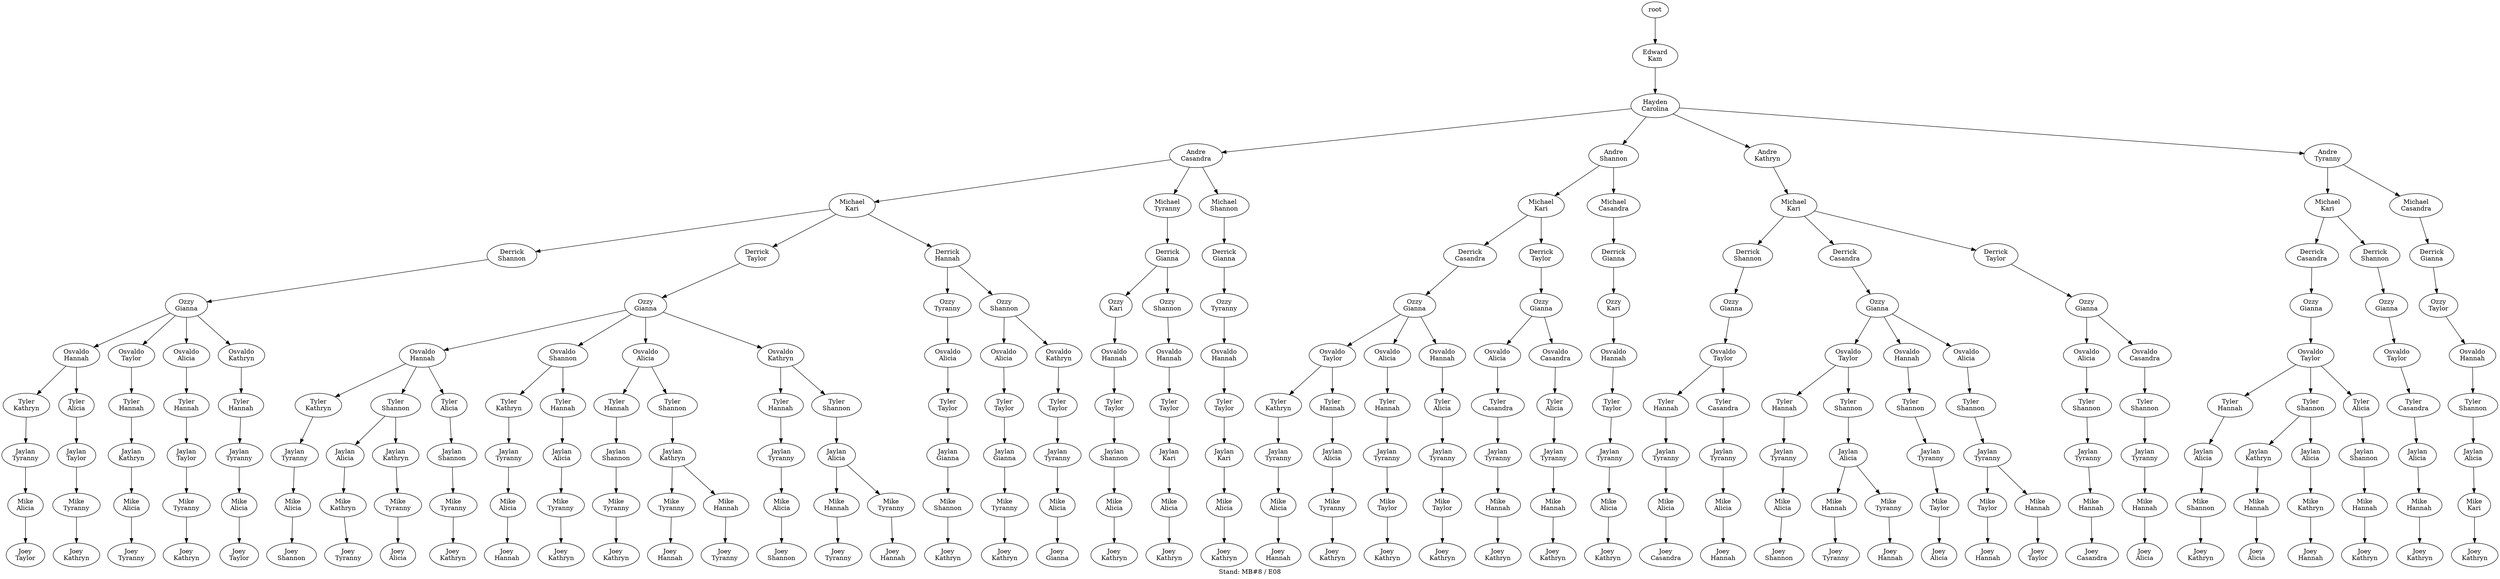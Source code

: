 digraph D { labelloc="b"; label="Stand: MB#8 / E08"; ranksep=0.8;
"root/5"[label="Edward\nKam"]
"root" -> "root/5";
"root/5/1"[label="Hayden\nCarolina"]
"root/5" -> "root/5/1";
"root/5/1/2"[label="Andre\nCasandra"]
"root/5/1" -> "root/5/1/2";
"root/5/1/2/6"[label="Michael\nKari"]
"root/5/1/2" -> "root/5/1/2/6";
"root/5/1/2/6/8"[label="Derrick\nShannon"]
"root/5/1/2/6" -> "root/5/1/2/6/8";
"root/5/1/2/6/8/3"[label="Ozzy\nGianna"]
"root/5/1/2/6/8" -> "root/5/1/2/6/8/3";
"root/5/1/2/6/8/3/4"[label="Osvaldo\nHannah"]
"root/5/1/2/6/8/3" -> "root/5/1/2/6/8/3/4";
"root/5/1/2/6/8/3/4/7"[label="Tyler\nKathryn"]
"root/5/1/2/6/8/3/4" -> "root/5/1/2/6/8/3/4/7";
"root/5/1/2/6/8/3/4/7/10"[label="Jaylan\nTyranny"]
"root/5/1/2/6/8/3/4/7" -> "root/5/1/2/6/8/3/4/7/10";
"root/5/1/2/6/8/3/4/7/10/0"[label="Mike\nAlicia"]
"root/5/1/2/6/8/3/4/7/10" -> "root/5/1/2/6/8/3/4/7/10/0";
"root/5/1/2/6/8/3/4/7/10/0/9"[label="Joey\nTaylor"]
"root/5/1/2/6/8/3/4/7/10/0" -> "root/5/1/2/6/8/3/4/7/10/0/9";
"root/5/1/2/6/9"[label="Derrick\nTaylor"]
"root/5/1/2/6" -> "root/5/1/2/6/9";
"root/5/1/2/6/9/3"[label="Ozzy\nGianna"]
"root/5/1/2/6/9" -> "root/5/1/2/6/9/3";
"root/5/1/2/6/9/3/4"[label="Osvaldo\nHannah"]
"root/5/1/2/6/9/3" -> "root/5/1/2/6/9/3/4";
"root/5/1/2/6/9/3/4/7"[label="Tyler\nKathryn"]
"root/5/1/2/6/9/3/4" -> "root/5/1/2/6/9/3/4/7";
"root/5/1/2/6/9/3/4/7/10"[label="Jaylan\nTyranny"]
"root/5/1/2/6/9/3/4/7" -> "root/5/1/2/6/9/3/4/7/10";
"root/5/1/2/6/9/3/4/7/10/0"[label="Mike\nAlicia"]
"root/5/1/2/6/9/3/4/7/10" -> "root/5/1/2/6/9/3/4/7/10/0";
"root/5/1/2/6/9/3/4/7/10/0/8"[label="Joey\nShannon"]
"root/5/1/2/6/9/3/4/7/10/0" -> "root/5/1/2/6/9/3/4/7/10/0/8";
"root/5/1/2/6/9/3/8"[label="Osvaldo\nShannon"]
"root/5/1/2/6/9/3" -> "root/5/1/2/6/9/3/8";
"root/5/1/2/6/9/3/8/7"[label="Tyler\nKathryn"]
"root/5/1/2/6/9/3/8" -> "root/5/1/2/6/9/3/8/7";
"root/5/1/2/6/9/3/8/7/10"[label="Jaylan\nTyranny"]
"root/5/1/2/6/9/3/8/7" -> "root/5/1/2/6/9/3/8/7/10";
"root/5/1/2/6/9/3/8/7/10/0"[label="Mike\nAlicia"]
"root/5/1/2/6/9/3/8/7/10" -> "root/5/1/2/6/9/3/8/7/10/0";
"root/5/1/2/6/9/3/8/7/10/0/4"[label="Joey\nHannah"]
"root/5/1/2/6/9/3/8/7/10/0" -> "root/5/1/2/6/9/3/8/7/10/0/4";
"root/5/1/8"[label="Andre\nShannon"]
"root/5/1" -> "root/5/1/8";
"root/5/1/8/6"[label="Michael\nKari"]
"root/5/1/8" -> "root/5/1/8/6";
"root/5/1/8/6/2"[label="Derrick\nCasandra"]
"root/5/1/8/6" -> "root/5/1/8/6/2";
"root/5/1/8/6/2/3"[label="Ozzy\nGianna"]
"root/5/1/8/6/2" -> "root/5/1/8/6/2/3";
"root/5/1/8/6/2/3/9"[label="Osvaldo\nTaylor"]
"root/5/1/8/6/2/3" -> "root/5/1/8/6/2/3/9";
"root/5/1/8/6/2/3/9/7"[label="Tyler\nKathryn"]
"root/5/1/8/6/2/3/9" -> "root/5/1/8/6/2/3/9/7";
"root/5/1/8/6/2/3/9/7/10"[label="Jaylan\nTyranny"]
"root/5/1/8/6/2/3/9/7" -> "root/5/1/8/6/2/3/9/7/10";
"root/5/1/8/6/2/3/9/7/10/0"[label="Mike\nAlicia"]
"root/5/1/8/6/2/3/9/7/10" -> "root/5/1/8/6/2/3/9/7/10/0";
"root/5/1/8/6/2/3/9/7/10/0/4"[label="Joey\nHannah"]
"root/5/1/8/6/2/3/9/7/10/0" -> "root/5/1/8/6/2/3/9/7/10/0/4";
"root/5/1/2/6/9/3/8/4"[label="Tyler\nHannah"]
"root/5/1/2/6/9/3/8" -> "root/5/1/2/6/9/3/8/4";
"root/5/1/2/6/9/3/8/4/0"[label="Jaylan\nAlicia"]
"root/5/1/2/6/9/3/8/4" -> "root/5/1/2/6/9/3/8/4/0";
"root/5/1/2/6/9/3/8/4/0/10"[label="Mike\nTyranny"]
"root/5/1/2/6/9/3/8/4/0" -> "root/5/1/2/6/9/3/8/4/0/10";
"root/5/1/2/6/9/3/8/4/0/10/7"[label="Joey\nKathryn"]
"root/5/1/2/6/9/3/8/4/0/10" -> "root/5/1/2/6/9/3/8/4/0/10/7";
"root/5/1/8/6/2/3/9/4"[label="Tyler\nHannah"]
"root/5/1/8/6/2/3/9" -> "root/5/1/8/6/2/3/9/4";
"root/5/1/8/6/2/3/9/4/0"[label="Jaylan\nAlicia"]
"root/5/1/8/6/2/3/9/4" -> "root/5/1/8/6/2/3/9/4/0";
"root/5/1/8/6/2/3/9/4/0/10"[label="Mike\nTyranny"]
"root/5/1/8/6/2/3/9/4/0" -> "root/5/1/8/6/2/3/9/4/0/10";
"root/5/1/8/6/2/3/9/4/0/10/7"[label="Joey\nKathryn"]
"root/5/1/8/6/2/3/9/4/0/10" -> "root/5/1/8/6/2/3/9/4/0/10/7";
"root/5/1/2/6/8/3/9"[label="Osvaldo\nTaylor"]
"root/5/1/2/6/8/3" -> "root/5/1/2/6/8/3/9";
"root/5/1/2/6/8/3/9/4"[label="Tyler\nHannah"]
"root/5/1/2/6/8/3/9" -> "root/5/1/2/6/8/3/9/4";
"root/5/1/2/6/8/3/9/4/7"[label="Jaylan\nKathryn"]
"root/5/1/2/6/8/3/9/4" -> "root/5/1/2/6/8/3/9/4/7";
"root/5/1/2/6/8/3/9/4/7/0"[label="Mike\nAlicia"]
"root/5/1/2/6/8/3/9/4/7" -> "root/5/1/2/6/8/3/9/4/7/0";
"root/5/1/2/6/8/3/9/4/7/0/10"[label="Joey\nTyranny"]
"root/5/1/2/6/8/3/9/4/7/0" -> "root/5/1/2/6/8/3/9/4/7/0/10";
"root/5/1/7"[label="Andre\nKathryn"]
"root/5/1" -> "root/5/1/7";
"root/5/1/7/6"[label="Michael\nKari"]
"root/5/1/7" -> "root/5/1/7/6";
"root/5/1/7/6/8"[label="Derrick\nShannon"]
"root/5/1/7/6" -> "root/5/1/7/6/8";
"root/5/1/7/6/8/3"[label="Ozzy\nGianna"]
"root/5/1/7/6/8" -> "root/5/1/7/6/8/3";
"root/5/1/7/6/8/3/9"[label="Osvaldo\nTaylor"]
"root/5/1/7/6/8/3" -> "root/5/1/7/6/8/3/9";
"root/5/1/7/6/8/3/9/4"[label="Tyler\nHannah"]
"root/5/1/7/6/8/3/9" -> "root/5/1/7/6/8/3/9/4";
"root/5/1/7/6/8/3/9/4/10"[label="Jaylan\nTyranny"]
"root/5/1/7/6/8/3/9/4" -> "root/5/1/7/6/8/3/9/4/10";
"root/5/1/7/6/8/3/9/4/10/0"[label="Mike\nAlicia"]
"root/5/1/7/6/8/3/9/4/10" -> "root/5/1/7/6/8/3/9/4/10/0";
"root/5/1/7/6/8/3/9/4/10/0/2"[label="Joey\nCasandra"]
"root/5/1/7/6/8/3/9/4/10/0" -> "root/5/1/7/6/8/3/9/4/10/0/2";
"root/5/1/7/6/2"[label="Derrick\nCasandra"]
"root/5/1/7/6" -> "root/5/1/7/6/2";
"root/5/1/7/6/2/3"[label="Ozzy\nGianna"]
"root/5/1/7/6/2" -> "root/5/1/7/6/2/3";
"root/5/1/7/6/2/3/9"[label="Osvaldo\nTaylor"]
"root/5/1/7/6/2/3" -> "root/5/1/7/6/2/3/9";
"root/5/1/7/6/2/3/9/4"[label="Tyler\nHannah"]
"root/5/1/7/6/2/3/9" -> "root/5/1/7/6/2/3/9/4";
"root/5/1/7/6/2/3/9/4/10"[label="Jaylan\nTyranny"]
"root/5/1/7/6/2/3/9/4" -> "root/5/1/7/6/2/3/9/4/10";
"root/5/1/7/6/2/3/9/4/10/0"[label="Mike\nAlicia"]
"root/5/1/7/6/2/3/9/4/10" -> "root/5/1/7/6/2/3/9/4/10/0";
"root/5/1/7/6/2/3/9/4/10/0/8"[label="Joey\nShannon"]
"root/5/1/7/6/2/3/9/4/10/0" -> "root/5/1/7/6/2/3/9/4/10/0/8";
"root/5/1/10"[label="Andre\nTyranny"]
"root/5/1" -> "root/5/1/10";
"root/5/1/10/6"[label="Michael\nKari"]
"root/5/1/10" -> "root/5/1/10/6";
"root/5/1/10/6/2"[label="Derrick\nCasandra"]
"root/5/1/10/6" -> "root/5/1/10/6/2";
"root/5/1/10/6/2/3"[label="Ozzy\nGianna"]
"root/5/1/10/6/2" -> "root/5/1/10/6/2/3";
"root/5/1/10/6/2/3/9"[label="Osvaldo\nTaylor"]
"root/5/1/10/6/2/3" -> "root/5/1/10/6/2/3/9";
"root/5/1/10/6/2/3/9/4"[label="Tyler\nHannah"]
"root/5/1/10/6/2/3/9" -> "root/5/1/10/6/2/3/9/4";
"root/5/1/10/6/2/3/9/4/0"[label="Jaylan\nAlicia"]
"root/5/1/10/6/2/3/9/4" -> "root/5/1/10/6/2/3/9/4/0";
"root/5/1/10/6/2/3/9/4/0/8"[label="Mike\nShannon"]
"root/5/1/10/6/2/3/9/4/0" -> "root/5/1/10/6/2/3/9/4/0/8";
"root/5/1/10/6/2/3/9/4/0/8/7"[label="Joey\nKathryn"]
"root/5/1/10/6/2/3/9/4/0/8" -> "root/5/1/10/6/2/3/9/4/0/8/7";
"root/5/1/2/6/9/3/0"[label="Osvaldo\nAlicia"]
"root/5/1/2/6/9/3" -> "root/5/1/2/6/9/3/0";
"root/5/1/2/6/9/3/0/4"[label="Tyler\nHannah"]
"root/5/1/2/6/9/3/0" -> "root/5/1/2/6/9/3/0/4";
"root/5/1/2/6/9/3/0/4/8"[label="Jaylan\nShannon"]
"root/5/1/2/6/9/3/0/4" -> "root/5/1/2/6/9/3/0/4/8";
"root/5/1/2/6/9/3/0/4/8/10"[label="Mike\nTyranny"]
"root/5/1/2/6/9/3/0/4/8" -> "root/5/1/2/6/9/3/0/4/8/10";
"root/5/1/2/6/9/3/0/4/8/10/7"[label="Joey\nKathryn"]
"root/5/1/2/6/9/3/0/4/8/10" -> "root/5/1/2/6/9/3/0/4/8/10/7";
"root/5/1/2/6/8/3/0"[label="Osvaldo\nAlicia"]
"root/5/1/2/6/8/3" -> "root/5/1/2/6/8/3/0";
"root/5/1/2/6/8/3/0/4"[label="Tyler\nHannah"]
"root/5/1/2/6/8/3/0" -> "root/5/1/2/6/8/3/0/4";
"root/5/1/2/6/8/3/0/4/9"[label="Jaylan\nTaylor"]
"root/5/1/2/6/8/3/0/4" -> "root/5/1/2/6/8/3/0/4/9";
"root/5/1/2/6/8/3/0/4/9/10"[label="Mike\nTyranny"]
"root/5/1/2/6/8/3/0/4/9" -> "root/5/1/2/6/8/3/0/4/9/10";
"root/5/1/2/6/8/3/0/4/9/10/7"[label="Joey\nKathryn"]
"root/5/1/2/6/8/3/0/4/9/10" -> "root/5/1/2/6/8/3/0/4/9/10/7";
"root/5/1/8/6/2/3/0"[label="Osvaldo\nAlicia"]
"root/5/1/8/6/2/3" -> "root/5/1/8/6/2/3/0";
"root/5/1/8/6/2/3/0/4"[label="Tyler\nHannah"]
"root/5/1/8/6/2/3/0" -> "root/5/1/8/6/2/3/0/4";
"root/5/1/8/6/2/3/0/4/10"[label="Jaylan\nTyranny"]
"root/5/1/8/6/2/3/0/4" -> "root/5/1/8/6/2/3/0/4/10";
"root/5/1/8/6/2/3/0/4/10/9"[label="Mike\nTaylor"]
"root/5/1/8/6/2/3/0/4/10" -> "root/5/1/8/6/2/3/0/4/10/9";
"root/5/1/8/6/2/3/0/4/10/9/7"[label="Joey\nKathryn"]
"root/5/1/8/6/2/3/0/4/10/9" -> "root/5/1/8/6/2/3/0/4/10/9/7";
"root/5/1/2/6/8/3/7"[label="Osvaldo\nKathryn"]
"root/5/1/2/6/8/3" -> "root/5/1/2/6/8/3/7";
"root/5/1/2/6/8/3/7/4"[label="Tyler\nHannah"]
"root/5/1/2/6/8/3/7" -> "root/5/1/2/6/8/3/7/4";
"root/5/1/2/6/8/3/7/4/10"[label="Jaylan\nTyranny"]
"root/5/1/2/6/8/3/7/4" -> "root/5/1/2/6/8/3/7/4/10";
"root/5/1/2/6/8/3/7/4/10/0"[label="Mike\nAlicia"]
"root/5/1/2/6/8/3/7/4/10" -> "root/5/1/2/6/8/3/7/4/10/0";
"root/5/1/2/6/8/3/7/4/10/0/9"[label="Joey\nTaylor"]
"root/5/1/2/6/8/3/7/4/10/0" -> "root/5/1/2/6/8/3/7/4/10/0/9";
"root/5/1/2/6/9/3/7"[label="Osvaldo\nKathryn"]
"root/5/1/2/6/9/3" -> "root/5/1/2/6/9/3/7";
"root/5/1/2/6/9/3/7/4"[label="Tyler\nHannah"]
"root/5/1/2/6/9/3/7" -> "root/5/1/2/6/9/3/7/4";
"root/5/1/2/6/9/3/7/4/10"[label="Jaylan\nTyranny"]
"root/5/1/2/6/9/3/7/4" -> "root/5/1/2/6/9/3/7/4/10";
"root/5/1/2/6/9/3/7/4/10/0"[label="Mike\nAlicia"]
"root/5/1/2/6/9/3/7/4/10" -> "root/5/1/2/6/9/3/7/4/10/0";
"root/5/1/2/6/9/3/7/4/10/0/8"[label="Joey\nShannon"]
"root/5/1/2/6/9/3/7/4/10/0" -> "root/5/1/2/6/9/3/7/4/10/0/8";
"root/5/1/8/6/9"[label="Derrick\nTaylor"]
"root/5/1/8/6" -> "root/5/1/8/6/9";
"root/5/1/8/6/9/3"[label="Ozzy\nGianna"]
"root/5/1/8/6/9" -> "root/5/1/8/6/9/3";
"root/5/1/8/6/9/3/0"[label="Osvaldo\nAlicia"]
"root/5/1/8/6/9/3" -> "root/5/1/8/6/9/3/0";
"root/5/1/8/6/9/3/0/2"[label="Tyler\nCasandra"]
"root/5/1/8/6/9/3/0" -> "root/5/1/8/6/9/3/0/2";
"root/5/1/8/6/9/3/0/2/10"[label="Jaylan\nTyranny"]
"root/5/1/8/6/9/3/0/2" -> "root/5/1/8/6/9/3/0/2/10";
"root/5/1/8/6/9/3/0/2/10/4"[label="Mike\nHannah"]
"root/5/1/8/6/9/3/0/2/10" -> "root/5/1/8/6/9/3/0/2/10/4";
"root/5/1/8/6/9/3/0/2/10/4/7"[label="Joey\nKathryn"]
"root/5/1/8/6/9/3/0/2/10/4" -> "root/5/1/8/6/9/3/0/2/10/4/7";
"root/5/1/7/6/8/3/9/2"[label="Tyler\nCasandra"]
"root/5/1/7/6/8/3/9" -> "root/5/1/7/6/8/3/9/2";
"root/5/1/7/6/8/3/9/2/10"[label="Jaylan\nTyranny"]
"root/5/1/7/6/8/3/9/2" -> "root/5/1/7/6/8/3/9/2/10";
"root/5/1/7/6/8/3/9/2/10/0"[label="Mike\nAlicia"]
"root/5/1/7/6/8/3/9/2/10" -> "root/5/1/7/6/8/3/9/2/10/0";
"root/5/1/7/6/8/3/9/2/10/0/4"[label="Joey\nHannah"]
"root/5/1/7/6/8/3/9/2/10/0" -> "root/5/1/7/6/8/3/9/2/10/0/4";
"root/5/1/10/6/8"[label="Derrick\nShannon"]
"root/5/1/10/6" -> "root/5/1/10/6/8";
"root/5/1/10/6/8/3"[label="Ozzy\nGianna"]
"root/5/1/10/6/8" -> "root/5/1/10/6/8/3";
"root/5/1/10/6/8/3/9"[label="Osvaldo\nTaylor"]
"root/5/1/10/6/8/3" -> "root/5/1/10/6/8/3/9";
"root/5/1/10/6/8/3/9/2"[label="Tyler\nCasandra"]
"root/5/1/10/6/8/3/9" -> "root/5/1/10/6/8/3/9/2";
"root/5/1/10/6/8/3/9/2/0"[label="Jaylan\nAlicia"]
"root/5/1/10/6/8/3/9/2" -> "root/5/1/10/6/8/3/9/2/0";
"root/5/1/10/6/8/3/9/2/0/4"[label="Mike\nHannah"]
"root/5/1/10/6/8/3/9/2/0" -> "root/5/1/10/6/8/3/9/2/0/4";
"root/5/1/10/6/8/3/9/2/0/4/7"[label="Joey\nKathryn"]
"root/5/1/10/6/8/3/9/2/0/4" -> "root/5/1/10/6/8/3/9/2/0/4/7";
"root/5/1/2/6/9/3/7/8"[label="Tyler\nShannon"]
"root/5/1/2/6/9/3/7" -> "root/5/1/2/6/9/3/7/8";
"root/5/1/2/6/9/3/7/8/0"[label="Jaylan\nAlicia"]
"root/5/1/2/6/9/3/7/8" -> "root/5/1/2/6/9/3/7/8/0";
"root/5/1/2/6/9/3/7/8/0/4"[label="Mike\nHannah"]
"root/5/1/2/6/9/3/7/8/0" -> "root/5/1/2/6/9/3/7/8/0/4";
"root/5/1/2/6/9/3/7/8/0/4/10"[label="Joey\nTyranny"]
"root/5/1/2/6/9/3/7/8/0/4" -> "root/5/1/2/6/9/3/7/8/0/4/10";
"root/5/1/2/6/9/3/7/8/0/10"[label="Mike\nTyranny"]
"root/5/1/2/6/9/3/7/8/0" -> "root/5/1/2/6/9/3/7/8/0/10";
"root/5/1/2/6/9/3/7/8/0/10/4"[label="Joey\nHannah"]
"root/5/1/2/6/9/3/7/8/0/10" -> "root/5/1/2/6/9/3/7/8/0/10/4";
"root/5/1/2/6/9/3/4/8"[label="Tyler\nShannon"]
"root/5/1/2/6/9/3/4" -> "root/5/1/2/6/9/3/4/8";
"root/5/1/2/6/9/3/4/8/0"[label="Jaylan\nAlicia"]
"root/5/1/2/6/9/3/4/8" -> "root/5/1/2/6/9/3/4/8/0";
"root/5/1/2/6/9/3/4/8/0/7"[label="Mike\nKathryn"]
"root/5/1/2/6/9/3/4/8/0" -> "root/5/1/2/6/9/3/4/8/0/7";
"root/5/1/2/6/9/3/4/8/0/7/10"[label="Joey\nTyranny"]
"root/5/1/2/6/9/3/4/8/0/7" -> "root/5/1/2/6/9/3/4/8/0/7/10";
"root/5/1/2/6/9/3/4/8/7"[label="Jaylan\nKathryn"]
"root/5/1/2/6/9/3/4/8" -> "root/5/1/2/6/9/3/4/8/7";
"root/5/1/2/6/9/3/4/8/7/10"[label="Mike\nTyranny"]
"root/5/1/2/6/9/3/4/8/7" -> "root/5/1/2/6/9/3/4/8/7/10";
"root/5/1/2/6/9/3/4/8/7/10/0"[label="Joey\nAlicia"]
"root/5/1/2/6/9/3/4/8/7/10" -> "root/5/1/2/6/9/3/4/8/7/10/0";
"root/5/1/7/6/2/3/4"[label="Osvaldo\nHannah"]
"root/5/1/7/6/2/3" -> "root/5/1/7/6/2/3/4";
"root/5/1/7/6/2/3/4/8"[label="Tyler\nShannon"]
"root/5/1/7/6/2/3/4" -> "root/5/1/7/6/2/3/4/8";
"root/5/1/7/6/2/3/4/8/10"[label="Jaylan\nTyranny"]
"root/5/1/7/6/2/3/4/8" -> "root/5/1/7/6/2/3/4/8/10";
"root/5/1/7/6/2/3/4/8/10/9"[label="Mike\nTaylor"]
"root/5/1/7/6/2/3/4/8/10" -> "root/5/1/7/6/2/3/4/8/10/9";
"root/5/1/7/6/2/3/4/8/10/9/0"[label="Joey\nAlicia"]
"root/5/1/7/6/2/3/4/8/10/9" -> "root/5/1/7/6/2/3/4/8/10/9/0";
"root/5/1/2/6/9/3/0/8"[label="Tyler\nShannon"]
"root/5/1/2/6/9/3/0" -> "root/5/1/2/6/9/3/0/8";
"root/5/1/2/6/9/3/0/8/7"[label="Jaylan\nKathryn"]
"root/5/1/2/6/9/3/0/8" -> "root/5/1/2/6/9/3/0/8/7";
"root/5/1/2/6/9/3/0/8/7/10"[label="Mike\nTyranny"]
"root/5/1/2/6/9/3/0/8/7" -> "root/5/1/2/6/9/3/0/8/7/10";
"root/5/1/2/6/9/3/0/8/7/10/4"[label="Joey\nHannah"]
"root/5/1/2/6/9/3/0/8/7/10" -> "root/5/1/2/6/9/3/0/8/7/10/4";
"root/5/1/7/6/2/3/0"[label="Osvaldo\nAlicia"]
"root/5/1/7/6/2/3" -> "root/5/1/7/6/2/3/0";
"root/5/1/7/6/2/3/0/8"[label="Tyler\nShannon"]
"root/5/1/7/6/2/3/0" -> "root/5/1/7/6/2/3/0/8";
"root/5/1/7/6/2/3/0/8/10"[label="Jaylan\nTyranny"]
"root/5/1/7/6/2/3/0/8" -> "root/5/1/7/6/2/3/0/8/10";
"root/5/1/7/6/2/3/0/8/10/9"[label="Mike\nTaylor"]
"root/5/1/7/6/2/3/0/8/10" -> "root/5/1/7/6/2/3/0/8/10/9";
"root/5/1/7/6/2/3/0/8/10/9/4"[label="Joey\nHannah"]
"root/5/1/7/6/2/3/0/8/10/9" -> "root/5/1/7/6/2/3/0/8/10/9/4";
"root/5/1/2/6/9/3/0/8/7/4"[label="Mike\nHannah"]
"root/5/1/2/6/9/3/0/8/7" -> "root/5/1/2/6/9/3/0/8/7/4";
"root/5/1/2/6/9/3/0/8/7/4/10"[label="Joey\nTyranny"]
"root/5/1/2/6/9/3/0/8/7/4" -> "root/5/1/2/6/9/3/0/8/7/4/10";
"root/5/1/7/6/2/3/0/8/10/4"[label="Mike\nHannah"]
"root/5/1/7/6/2/3/0/8/10" -> "root/5/1/7/6/2/3/0/8/10/4";
"root/5/1/7/6/2/3/0/8/10/4/9"[label="Joey\nTaylor"]
"root/5/1/7/6/2/3/0/8/10/4" -> "root/5/1/7/6/2/3/0/8/10/4/9";
"root/5/1/7/6/9"[label="Derrick\nTaylor"]
"root/5/1/7/6" -> "root/5/1/7/6/9";
"root/5/1/7/6/9/3"[label="Ozzy\nGianna"]
"root/5/1/7/6/9" -> "root/5/1/7/6/9/3";
"root/5/1/7/6/9/3/0"[label="Osvaldo\nAlicia"]
"root/5/1/7/6/9/3" -> "root/5/1/7/6/9/3/0";
"root/5/1/7/6/9/3/0/8"[label="Tyler\nShannon"]
"root/5/1/7/6/9/3/0" -> "root/5/1/7/6/9/3/0/8";
"root/5/1/7/6/9/3/0/8/10"[label="Jaylan\nTyranny"]
"root/5/1/7/6/9/3/0/8" -> "root/5/1/7/6/9/3/0/8/10";
"root/5/1/7/6/9/3/0/8/10/4"[label="Mike\nHannah"]
"root/5/1/7/6/9/3/0/8/10" -> "root/5/1/7/6/9/3/0/8/10/4";
"root/5/1/7/6/9/3/0/8/10/4/2"[label="Joey\nCasandra"]
"root/5/1/7/6/9/3/0/8/10/4" -> "root/5/1/7/6/9/3/0/8/10/4/2";
"root/5/1/7/6/2/3/9/8"[label="Tyler\nShannon"]
"root/5/1/7/6/2/3/9" -> "root/5/1/7/6/2/3/9/8";
"root/5/1/7/6/2/3/9/8/0"[label="Jaylan\nAlicia"]
"root/5/1/7/6/2/3/9/8" -> "root/5/1/7/6/2/3/9/8/0";
"root/5/1/7/6/2/3/9/8/0/4"[label="Mike\nHannah"]
"root/5/1/7/6/2/3/9/8/0" -> "root/5/1/7/6/2/3/9/8/0/4";
"root/5/1/7/6/2/3/9/8/0/4/10"[label="Joey\nTyranny"]
"root/5/1/7/6/2/3/9/8/0/4" -> "root/5/1/7/6/2/3/9/8/0/4/10";
"root/5/1/10/6/2/3/9/8"[label="Tyler\nShannon"]
"root/5/1/10/6/2/3/9" -> "root/5/1/10/6/2/3/9/8";
"root/5/1/10/6/2/3/9/8/7"[label="Jaylan\nKathryn"]
"root/5/1/10/6/2/3/9/8" -> "root/5/1/10/6/2/3/9/8/7";
"root/5/1/10/6/2/3/9/8/7/4"[label="Mike\nHannah"]
"root/5/1/10/6/2/3/9/8/7" -> "root/5/1/10/6/2/3/9/8/7/4";
"root/5/1/10/6/2/3/9/8/7/4/0"[label="Joey\nAlicia"]
"root/5/1/10/6/2/3/9/8/7/4" -> "root/5/1/10/6/2/3/9/8/7/4/0";
"root/5/1/10/6/2/3/9/8/0"[label="Jaylan\nAlicia"]
"root/5/1/10/6/2/3/9/8" -> "root/5/1/10/6/2/3/9/8/0";
"root/5/1/10/6/2/3/9/8/0/7"[label="Mike\nKathryn"]
"root/5/1/10/6/2/3/9/8/0" -> "root/5/1/10/6/2/3/9/8/0/7";
"root/5/1/10/6/2/3/9/8/0/7/4"[label="Joey\nHannah"]
"root/5/1/10/6/2/3/9/8/0/7" -> "root/5/1/10/6/2/3/9/8/0/7/4";
"root/5/1/7/6/2/3/9/8/0/10"[label="Mike\nTyranny"]
"root/5/1/7/6/2/3/9/8/0" -> "root/5/1/7/6/2/3/9/8/0/10";
"root/5/1/7/6/2/3/9/8/0/10/4"[label="Joey\nHannah"]
"root/5/1/7/6/2/3/9/8/0/10" -> "root/5/1/7/6/2/3/9/8/0/10/4";
"root/5/1/7/6/9/3/2"[label="Osvaldo\nCasandra"]
"root/5/1/7/6/9/3" -> "root/5/1/7/6/9/3/2";
"root/5/1/7/6/9/3/2/8"[label="Tyler\nShannon"]
"root/5/1/7/6/9/3/2" -> "root/5/1/7/6/9/3/2/8";
"root/5/1/7/6/9/3/2/8/10"[label="Jaylan\nTyranny"]
"root/5/1/7/6/9/3/2/8" -> "root/5/1/7/6/9/3/2/8/10";
"root/5/1/7/6/9/3/2/8/10/4"[label="Mike\nHannah"]
"root/5/1/7/6/9/3/2/8/10" -> "root/5/1/7/6/9/3/2/8/10/4";
"root/5/1/7/6/9/3/2/8/10/4/0"[label="Joey\nAlicia"]
"root/5/1/7/6/9/3/2/8/10/4" -> "root/5/1/7/6/9/3/2/8/10/4/0";
"root/5/1/10/2"[label="Michael\nCasandra"]
"root/5/1/10" -> "root/5/1/10/2";
"root/5/1/10/2/3"[label="Derrick\nGianna"]
"root/5/1/10/2" -> "root/5/1/10/2/3";
"root/5/1/10/2/3/9"[label="Ozzy\nTaylor"]
"root/5/1/10/2/3" -> "root/5/1/10/2/3/9";
"root/5/1/10/2/3/9/4"[label="Osvaldo\nHannah"]
"root/5/1/10/2/3/9" -> "root/5/1/10/2/3/9/4";
"root/5/1/10/2/3/9/4/8"[label="Tyler\nShannon"]
"root/5/1/10/2/3/9/4" -> "root/5/1/10/2/3/9/4/8";
"root/5/1/10/2/3/9/4/8/0"[label="Jaylan\nAlicia"]
"root/5/1/10/2/3/9/4/8" -> "root/5/1/10/2/3/9/4/8/0";
"root/5/1/10/2/3/9/4/8/0/6"[label="Mike\nKari"]
"root/5/1/10/2/3/9/4/8/0" -> "root/5/1/10/2/3/9/4/8/0/6";
"root/5/1/10/2/3/9/4/8/0/6/7"[label="Joey\nKathryn"]
"root/5/1/10/2/3/9/4/8/0/6" -> "root/5/1/10/2/3/9/4/8/0/6/7";
"root/5/1/2/10"[label="Michael\nTyranny"]
"root/5/1/2" -> "root/5/1/2/10";
"root/5/1/2/10/3"[label="Derrick\nGianna"]
"root/5/1/2/10" -> "root/5/1/2/10/3";
"root/5/1/2/10/3/6"[label="Ozzy\nKari"]
"root/5/1/2/10/3" -> "root/5/1/2/10/3/6";
"root/5/1/2/10/3/6/4"[label="Osvaldo\nHannah"]
"root/5/1/2/10/3/6" -> "root/5/1/2/10/3/6/4";
"root/5/1/2/10/3/6/4/9"[label="Tyler\nTaylor"]
"root/5/1/2/10/3/6/4" -> "root/5/1/2/10/3/6/4/9";
"root/5/1/2/10/3/6/4/9/8"[label="Jaylan\nShannon"]
"root/5/1/2/10/3/6/4/9" -> "root/5/1/2/10/3/6/4/9/8";
"root/5/1/2/10/3/6/4/9/8/0"[label="Mike\nAlicia"]
"root/5/1/2/10/3/6/4/9/8" -> "root/5/1/2/10/3/6/4/9/8/0";
"root/5/1/2/10/3/6/4/9/8/0/7"[label="Joey\nKathryn"]
"root/5/1/2/10/3/6/4/9/8/0" -> "root/5/1/2/10/3/6/4/9/8/0/7";
"root/5/1/8/2"[label="Michael\nCasandra"]
"root/5/1/8" -> "root/5/1/8/2";
"root/5/1/8/2/3"[label="Derrick\nGianna"]
"root/5/1/8/2" -> "root/5/1/8/2/3";
"root/5/1/8/2/3/6"[label="Ozzy\nKari"]
"root/5/1/8/2/3" -> "root/5/1/8/2/3/6";
"root/5/1/8/2/3/6/4"[label="Osvaldo\nHannah"]
"root/5/1/8/2/3/6" -> "root/5/1/8/2/3/6/4";
"root/5/1/8/2/3/6/4/9"[label="Tyler\nTaylor"]
"root/5/1/8/2/3/6/4" -> "root/5/1/8/2/3/6/4/9";
"root/5/1/8/2/3/6/4/9/10"[label="Jaylan\nTyranny"]
"root/5/1/8/2/3/6/4/9" -> "root/5/1/8/2/3/6/4/9/10";
"root/5/1/8/2/3/6/4/9/10/0"[label="Mike\nAlicia"]
"root/5/1/8/2/3/6/4/9/10" -> "root/5/1/8/2/3/6/4/9/10/0";
"root/5/1/8/2/3/6/4/9/10/0/7"[label="Joey\nKathryn"]
"root/5/1/8/2/3/6/4/9/10/0" -> "root/5/1/8/2/3/6/4/9/10/0/7";
"root/5/1/2/8"[label="Michael\nShannon"]
"root/5/1/2" -> "root/5/1/2/8";
"root/5/1/2/8/3"[label="Derrick\nGianna"]
"root/5/1/2/8" -> "root/5/1/2/8/3";
"root/5/1/2/8/3/10"[label="Ozzy\nTyranny"]
"root/5/1/2/8/3" -> "root/5/1/2/8/3/10";
"root/5/1/2/8/3/10/4"[label="Osvaldo\nHannah"]
"root/5/1/2/8/3/10" -> "root/5/1/2/8/3/10/4";
"root/5/1/2/8/3/10/4/9"[label="Tyler\nTaylor"]
"root/5/1/2/8/3/10/4" -> "root/5/1/2/8/3/10/4/9";
"root/5/1/2/8/3/10/4/9/6"[label="Jaylan\nKari"]
"root/5/1/2/8/3/10/4/9" -> "root/5/1/2/8/3/10/4/9/6";
"root/5/1/2/8/3/10/4/9/6/0"[label="Mike\nAlicia"]
"root/5/1/2/8/3/10/4/9/6" -> "root/5/1/2/8/3/10/4/9/6/0";
"root/5/1/2/8/3/10/4/9/6/0/7"[label="Joey\nKathryn"]
"root/5/1/2/8/3/10/4/9/6/0" -> "root/5/1/2/8/3/10/4/9/6/0/7";
"root/5/1/2/6/4"[label="Derrick\nHannah"]
"root/5/1/2/6" -> "root/5/1/2/6/4";
"root/5/1/2/6/4/10"[label="Ozzy\nTyranny"]
"root/5/1/2/6/4" -> "root/5/1/2/6/4/10";
"root/5/1/2/6/4/10/0"[label="Osvaldo\nAlicia"]
"root/5/1/2/6/4/10" -> "root/5/1/2/6/4/10/0";
"root/5/1/2/6/4/10/0/9"[label="Tyler\nTaylor"]
"root/5/1/2/6/4/10/0" -> "root/5/1/2/6/4/10/0/9";
"root/5/1/2/6/4/10/0/9/3"[label="Jaylan\nGianna"]
"root/5/1/2/6/4/10/0/9" -> "root/5/1/2/6/4/10/0/9/3";
"root/5/1/2/6/4/10/0/9/3/8"[label="Mike\nShannon"]
"root/5/1/2/6/4/10/0/9/3" -> "root/5/1/2/6/4/10/0/9/3/8";
"root/5/1/2/6/4/10/0/9/3/8/7"[label="Joey\nKathryn"]
"root/5/1/2/6/4/10/0/9/3/8" -> "root/5/1/2/6/4/10/0/9/3/8/7";
"root/5/1/2/6/4/8"[label="Ozzy\nShannon"]
"root/5/1/2/6/4" -> "root/5/1/2/6/4/8";
"root/5/1/2/6/4/8/0"[label="Osvaldo\nAlicia"]
"root/5/1/2/6/4/8" -> "root/5/1/2/6/4/8/0";
"root/5/1/2/6/4/8/0/9"[label="Tyler\nTaylor"]
"root/5/1/2/6/4/8/0" -> "root/5/1/2/6/4/8/0/9";
"root/5/1/2/6/4/8/0/9/3"[label="Jaylan\nGianna"]
"root/5/1/2/6/4/8/0/9" -> "root/5/1/2/6/4/8/0/9/3";
"root/5/1/2/6/4/8/0/9/3/10"[label="Mike\nTyranny"]
"root/5/1/2/6/4/8/0/9/3" -> "root/5/1/2/6/4/8/0/9/3/10";
"root/5/1/2/6/4/8/0/9/3/10/7"[label="Joey\nKathryn"]
"root/5/1/2/6/4/8/0/9/3/10" -> "root/5/1/2/6/4/8/0/9/3/10/7";
"root/5/1/2/10/3/8"[label="Ozzy\nShannon"]
"root/5/1/2/10/3" -> "root/5/1/2/10/3/8";
"root/5/1/2/10/3/8/4"[label="Osvaldo\nHannah"]
"root/5/1/2/10/3/8" -> "root/5/1/2/10/3/8/4";
"root/5/1/2/10/3/8/4/9"[label="Tyler\nTaylor"]
"root/5/1/2/10/3/8/4" -> "root/5/1/2/10/3/8/4/9";
"root/5/1/2/10/3/8/4/9/6"[label="Jaylan\nKari"]
"root/5/1/2/10/3/8/4/9" -> "root/5/1/2/10/3/8/4/9/6";
"root/5/1/2/10/3/8/4/9/6/0"[label="Mike\nAlicia"]
"root/5/1/2/10/3/8/4/9/6" -> "root/5/1/2/10/3/8/4/9/6/0";
"root/5/1/2/10/3/8/4/9/6/0/7"[label="Joey\nKathryn"]
"root/5/1/2/10/3/8/4/9/6/0" -> "root/5/1/2/10/3/8/4/9/6/0/7";
"root/5/1/2/6/4/8/7"[label="Osvaldo\nKathryn"]
"root/5/1/2/6/4/8" -> "root/5/1/2/6/4/8/7";
"root/5/1/2/6/4/8/7/9"[label="Tyler\nTaylor"]
"root/5/1/2/6/4/8/7" -> "root/5/1/2/6/4/8/7/9";
"root/5/1/2/6/4/8/7/9/10"[label="Jaylan\nTyranny"]
"root/5/1/2/6/4/8/7/9" -> "root/5/1/2/6/4/8/7/9/10";
"root/5/1/2/6/4/8/7/9/10/0"[label="Mike\nAlicia"]
"root/5/1/2/6/4/8/7/9/10" -> "root/5/1/2/6/4/8/7/9/10/0";
"root/5/1/2/6/4/8/7/9/10/0/3"[label="Joey\nGianna"]
"root/5/1/2/6/4/8/7/9/10/0" -> "root/5/1/2/6/4/8/7/9/10/0/3";
"root/5/1/10/6/2/3/9/0"[label="Tyler\nAlicia"]
"root/5/1/10/6/2/3/9" -> "root/5/1/10/6/2/3/9/0";
"root/5/1/10/6/2/3/9/0/8"[label="Jaylan\nShannon"]
"root/5/1/10/6/2/3/9/0" -> "root/5/1/10/6/2/3/9/0/8";
"root/5/1/10/6/2/3/9/0/8/4"[label="Mike\nHannah"]
"root/5/1/10/6/2/3/9/0/8" -> "root/5/1/10/6/2/3/9/0/8/4";
"root/5/1/10/6/2/3/9/0/8/4/7"[label="Joey\nKathryn"]
"root/5/1/10/6/2/3/9/0/8/4" -> "root/5/1/10/6/2/3/9/0/8/4/7";
"root/5/1/8/6/2/3/4"[label="Osvaldo\nHannah"]
"root/5/1/8/6/2/3" -> "root/5/1/8/6/2/3/4";
"root/5/1/8/6/2/3/4/0"[label="Tyler\nAlicia"]
"root/5/1/8/6/2/3/4" -> "root/5/1/8/6/2/3/4/0";
"root/5/1/8/6/2/3/4/0/10"[label="Jaylan\nTyranny"]
"root/5/1/8/6/2/3/4/0" -> "root/5/1/8/6/2/3/4/0/10";
"root/5/1/8/6/2/3/4/0/10/9"[label="Mike\nTaylor"]
"root/5/1/8/6/2/3/4/0/10" -> "root/5/1/8/6/2/3/4/0/10/9";
"root/5/1/8/6/2/3/4/0/10/9/7"[label="Joey\nKathryn"]
"root/5/1/8/6/2/3/4/0/10/9" -> "root/5/1/8/6/2/3/4/0/10/9/7";
"root/5/1/2/6/8/3/4/0"[label="Tyler\nAlicia"]
"root/5/1/2/6/8/3/4" -> "root/5/1/2/6/8/3/4/0";
"root/5/1/2/6/8/3/4/0/9"[label="Jaylan\nTaylor"]
"root/5/1/2/6/8/3/4/0" -> "root/5/1/2/6/8/3/4/0/9";
"root/5/1/2/6/8/3/4/0/9/10"[label="Mike\nTyranny"]
"root/5/1/2/6/8/3/4/0/9" -> "root/5/1/2/6/8/3/4/0/9/10";
"root/5/1/2/6/8/3/4/0/9/10/7"[label="Joey\nKathryn"]
"root/5/1/2/6/8/3/4/0/9/10" -> "root/5/1/2/6/8/3/4/0/9/10/7";
"root/5/1/2/6/9/3/4/0"[label="Tyler\nAlicia"]
"root/5/1/2/6/9/3/4" -> "root/5/1/2/6/9/3/4/0";
"root/5/1/2/6/9/3/4/0/8"[label="Jaylan\nShannon"]
"root/5/1/2/6/9/3/4/0" -> "root/5/1/2/6/9/3/4/0/8";
"root/5/1/2/6/9/3/4/0/8/10"[label="Mike\nTyranny"]
"root/5/1/2/6/9/3/4/0/8" -> "root/5/1/2/6/9/3/4/0/8/10";
"root/5/1/2/6/9/3/4/0/8/10/7"[label="Joey\nKathryn"]
"root/5/1/2/6/9/3/4/0/8/10" -> "root/5/1/2/6/9/3/4/0/8/10/7";
"root/5/1/8/6/9/3/2"[label="Osvaldo\nCasandra"]
"root/5/1/8/6/9/3" -> "root/5/1/8/6/9/3/2";
"root/5/1/8/6/9/3/2/0"[label="Tyler\nAlicia"]
"root/5/1/8/6/9/3/2" -> "root/5/1/8/6/9/3/2/0";
"root/5/1/8/6/9/3/2/0/10"[label="Jaylan\nTyranny"]
"root/5/1/8/6/9/3/2/0" -> "root/5/1/8/6/9/3/2/0/10";
"root/5/1/8/6/9/3/2/0/10/4"[label="Mike\nHannah"]
"root/5/1/8/6/9/3/2/0/10" -> "root/5/1/8/6/9/3/2/0/10/4";
"root/5/1/8/6/9/3/2/0/10/4/7"[label="Joey\nKathryn"]
"root/5/1/8/6/9/3/2/0/10/4" -> "root/5/1/8/6/9/3/2/0/10/4/7";
}
